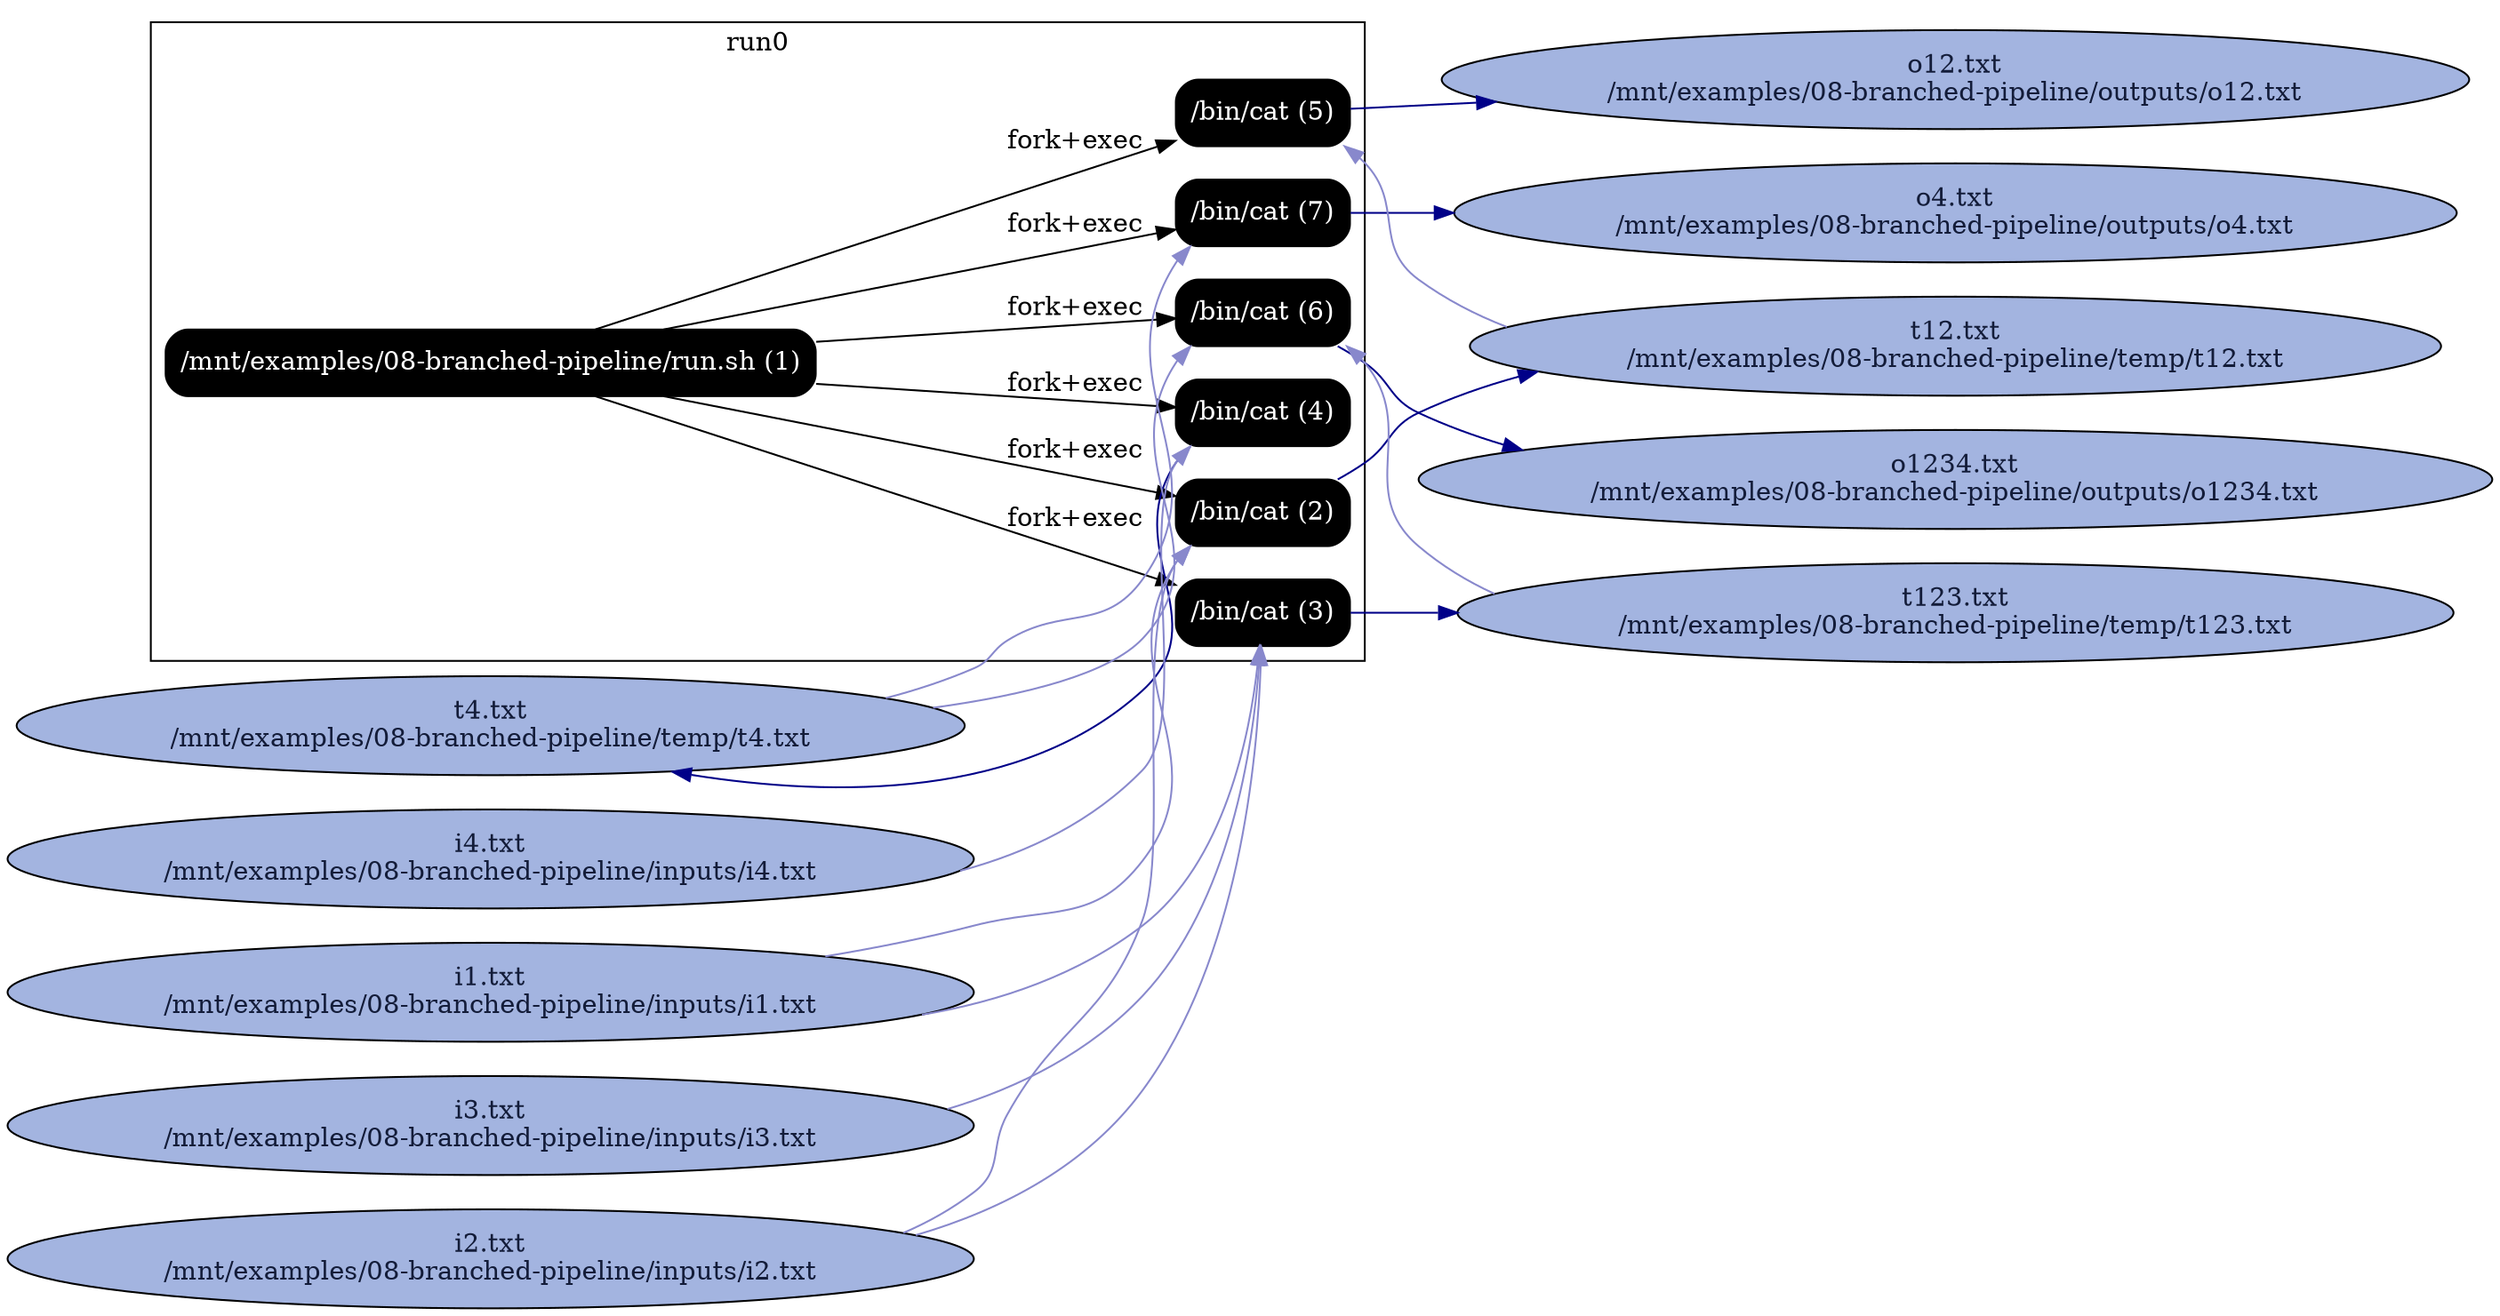 digraph G {
    rankdir=LR;

    /* programs */
    node [shape=box fontcolor=white fillcolor=black style="filled,rounded"];
    subgraph cluster_run0 {
        label="run0";
        prog0 [label="/mnt/examples/08-branched-pipeline/run.sh (1)"];
        prog1 [label="/bin/cat (2)"];
        prog0 -> prog1 [label="fork+exec"];
        prog2 [label="/bin/cat (3)"];
        prog0 -> prog2 [label="fork+exec"];
        prog3 [label="/bin/cat (4)"];
        prog0 -> prog3 [label="fork+exec"];
        prog4 [label="/bin/cat (5)"];
        prog0 -> prog4 [label="fork+exec"];
        prog5 [label="/bin/cat (6)"];
        prog0 -> prog5 [label="fork+exec"];
        prog6 [label="/bin/cat (7)"];
        prog0 -> prog6 [label="fork+exec"];
    }

    node [shape=ellipse fontcolor="#131C39" fillcolor="#C9D2ED"];

    /* other files */
    "/mnt/examples/08-branched-pipeline/inputs/i1.txt" [fillcolor="#A3B4E0", label="i1.txt\n/mnt/examples/08-branched-pipeline/inputs/i1.txt"];
    "/mnt/examples/08-branched-pipeline/inputs/i2.txt" [fillcolor="#A3B4E0", label="i2.txt\n/mnt/examples/08-branched-pipeline/inputs/i2.txt"];
    "/mnt/examples/08-branched-pipeline/inputs/i3.txt" [fillcolor="#A3B4E0", label="i3.txt\n/mnt/examples/08-branched-pipeline/inputs/i3.txt"];
    "/mnt/examples/08-branched-pipeline/inputs/i4.txt" [fillcolor="#A3B4E0", label="i4.txt\n/mnt/examples/08-branched-pipeline/inputs/i4.txt"];
    "/mnt/examples/08-branched-pipeline/outputs/o12.txt" [fillcolor="#A3B4E0", label="o12.txt\n/mnt/examples/08-branched-pipeline/outputs/o12.txt"];
    "/mnt/examples/08-branched-pipeline/outputs/o1234.txt" [fillcolor="#A3B4E0", label="o1234.txt\n/mnt/examples/08-branched-pipeline/outputs/o1234.txt"];
    "/mnt/examples/08-branched-pipeline/outputs/o4.txt" [fillcolor="#A3B4E0", label="o4.txt\n/mnt/examples/08-branched-pipeline/outputs/o4.txt"];
    "/mnt/examples/08-branched-pipeline/temp/t12.txt" [fillcolor="#A3B4E0", label="t12.txt\n/mnt/examples/08-branched-pipeline/temp/t12.txt"];
    "/mnt/examples/08-branched-pipeline/temp/t123.txt" [fillcolor="#A3B4E0", label="t123.txt\n/mnt/examples/08-branched-pipeline/temp/t123.txt"];
    "/mnt/examples/08-branched-pipeline/temp/t4.txt" [fillcolor="#A3B4E0", label="t4.txt\n/mnt/examples/08-branched-pipeline/temp/t4.txt"];

    prog1 -> "/mnt/examples/08-branched-pipeline/temp/t12.txt" [color="#000088"];
    "/mnt/examples/08-branched-pipeline/inputs/i1.txt" -> prog1 [color="#8888CC"];
    "/mnt/examples/08-branched-pipeline/inputs/i2.txt" -> prog1 [color="#8888CC"];
    prog2 -> "/mnt/examples/08-branched-pipeline/temp/t123.txt" [color="#000088"];
    "/mnt/examples/08-branched-pipeline/inputs/i1.txt" -> prog2 [color="#8888CC"];
    "/mnt/examples/08-branched-pipeline/inputs/i2.txt" -> prog2 [color="#8888CC"];
    "/mnt/examples/08-branched-pipeline/inputs/i3.txt" -> prog2 [color="#8888CC"];
    prog3 -> "/mnt/examples/08-branched-pipeline/temp/t4.txt" [color="#000088"];
    "/mnt/examples/08-branched-pipeline/inputs/i4.txt" -> prog3 [color="#8888CC"];
    prog4 -> "/mnt/examples/08-branched-pipeline/outputs/o12.txt" [color="#000088"];
    "/mnt/examples/08-branched-pipeline/temp/t12.txt" -> prog4 [color="#8888CC"];
    prog5 -> "/mnt/examples/08-branched-pipeline/outputs/o1234.txt" [color="#000088"];
    "/mnt/examples/08-branched-pipeline/temp/t123.txt" -> prog5 [color="#8888CC"];
    "/mnt/examples/08-branched-pipeline/temp/t4.txt" -> prog5 [color="#8888CC"];
    prog6 -> "/mnt/examples/08-branched-pipeline/outputs/o4.txt" [color="#000088"];
    "/mnt/examples/08-branched-pipeline/temp/t4.txt" -> prog6 [color="#8888CC"];
}
